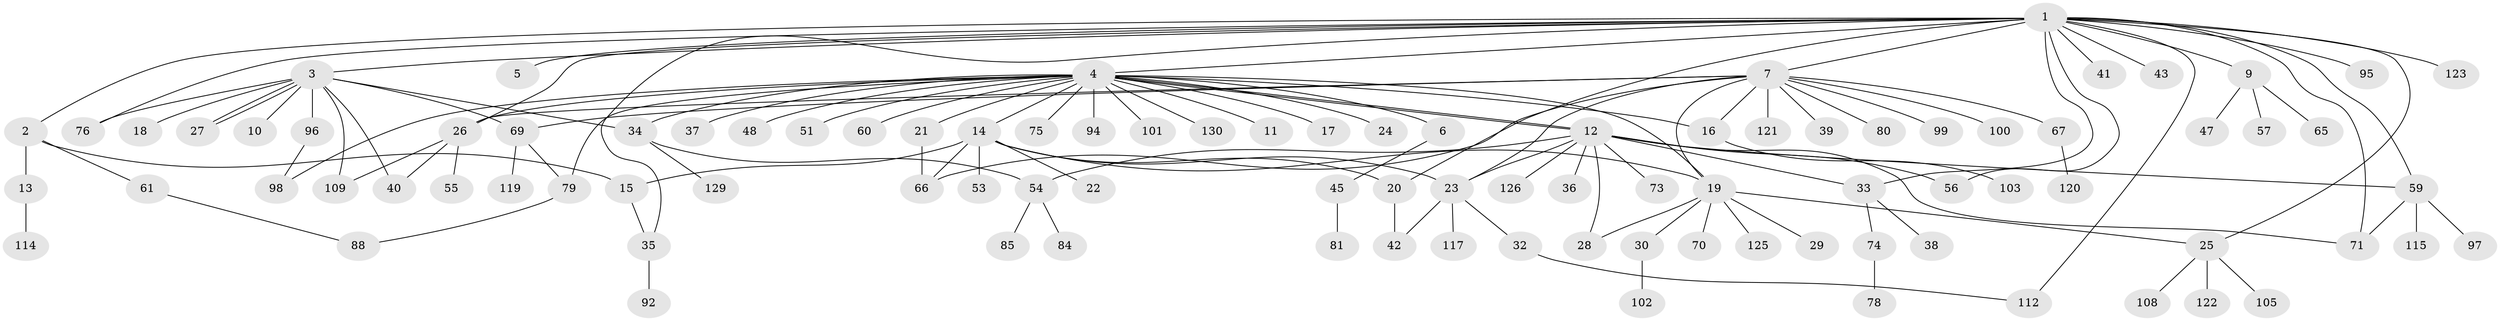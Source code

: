 // original degree distribution, {19: 0.015384615384615385, 4: 0.08461538461538462, 12: 0.015384615384615385, 1: 0.5076923076923077, 2: 0.2153846153846154, 15: 0.007692307692307693, 6: 0.007692307692307693, 5: 0.03076923076923077, 8: 0.007692307692307693, 3: 0.1, 10: 0.007692307692307693}
// Generated by graph-tools (version 1.1) at 2025/11/02/27/25 16:11:15]
// undirected, 97 vertices, 128 edges
graph export_dot {
graph [start="1"]
  node [color=gray90,style=filled];
  1 [super="+110"];
  2 [super="+111"];
  3 [super="+89"];
  4 [super="+8"];
  5;
  6;
  7 [super="+72"];
  9 [super="+93"];
  10;
  11;
  12 [super="+58"];
  13;
  14 [super="+128"];
  15;
  16;
  17 [super="+52"];
  18;
  19 [super="+63"];
  20 [super="+82"];
  21 [super="+49"];
  22 [super="+62"];
  23 [super="+90"];
  24 [super="+68"];
  25 [super="+64"];
  26 [super="+31"];
  27;
  28 [super="+87"];
  29 [super="+46"];
  30 [super="+86"];
  32 [super="+50"];
  33 [super="+106"];
  34;
  35 [super="+91"];
  36;
  37;
  38;
  39;
  40;
  41;
  42 [super="+44"];
  43;
  45;
  47;
  48;
  51;
  53;
  54 [super="+77"];
  55;
  56 [super="+113"];
  57;
  59 [super="+83"];
  60;
  61 [super="+107"];
  65 [super="+116"];
  66 [super="+127"];
  67;
  69 [super="+118"];
  70;
  71 [super="+104"];
  73;
  74;
  75;
  76;
  78;
  79;
  80;
  81;
  84;
  85;
  88;
  92;
  94;
  95;
  96;
  97;
  98;
  99;
  100;
  101 [super="+124"];
  102;
  103;
  105;
  108;
  109;
  112;
  114;
  115;
  117;
  119;
  120;
  121;
  122;
  123;
  125;
  126;
  129;
  130;
  1 -- 2;
  1 -- 3;
  1 -- 4;
  1 -- 5;
  1 -- 7;
  1 -- 9;
  1 -- 20;
  1 -- 25;
  1 -- 35;
  1 -- 41;
  1 -- 43;
  1 -- 56;
  1 -- 59;
  1 -- 76;
  1 -- 95;
  1 -- 112;
  1 -- 123;
  1 -- 71;
  1 -- 33;
  1 -- 26;
  2 -- 13;
  2 -- 61;
  2 -- 15;
  3 -- 10;
  3 -- 18;
  3 -- 27;
  3 -- 27;
  3 -- 34;
  3 -- 40;
  3 -- 76;
  3 -- 96;
  3 -- 109;
  3 -- 69;
  4 -- 6;
  4 -- 11;
  4 -- 12;
  4 -- 12;
  4 -- 14;
  4 -- 16;
  4 -- 21;
  4 -- 34;
  4 -- 48;
  4 -- 60;
  4 -- 75;
  4 -- 79;
  4 -- 94;
  4 -- 98;
  4 -- 101;
  4 -- 130;
  4 -- 17;
  4 -- 19;
  4 -- 37;
  4 -- 51;
  4 -- 24;
  4 -- 26;
  6 -- 45;
  7 -- 16;
  7 -- 19;
  7 -- 23;
  7 -- 26;
  7 -- 39;
  7 -- 67;
  7 -- 69;
  7 -- 80;
  7 -- 99;
  7 -- 100;
  7 -- 121;
  7 -- 66;
  9 -- 47;
  9 -- 57;
  9 -- 65;
  12 -- 23;
  12 -- 28;
  12 -- 33;
  12 -- 36;
  12 -- 54;
  12 -- 56;
  12 -- 59;
  12 -- 71;
  12 -- 73;
  12 -- 126;
  13 -- 114;
  14 -- 15;
  14 -- 20;
  14 -- 22;
  14 -- 23;
  14 -- 53;
  14 -- 66;
  14 -- 19;
  15 -- 35;
  16 -- 103;
  19 -- 25 [weight=2];
  19 -- 28;
  19 -- 29;
  19 -- 30;
  19 -- 70;
  19 -- 125;
  20 -- 42;
  21 -- 66;
  23 -- 32;
  23 -- 42;
  23 -- 117;
  25 -- 105;
  25 -- 122;
  25 -- 108;
  26 -- 55;
  26 -- 109;
  26 -- 40;
  30 -- 102;
  32 -- 112;
  33 -- 38;
  33 -- 74;
  34 -- 54;
  34 -- 129;
  35 -- 92;
  45 -- 81;
  54 -- 84;
  54 -- 85;
  59 -- 115;
  59 -- 97;
  59 -- 71;
  61 -- 88;
  67 -- 120;
  69 -- 79;
  69 -- 119;
  74 -- 78;
  79 -- 88;
  96 -- 98;
}
